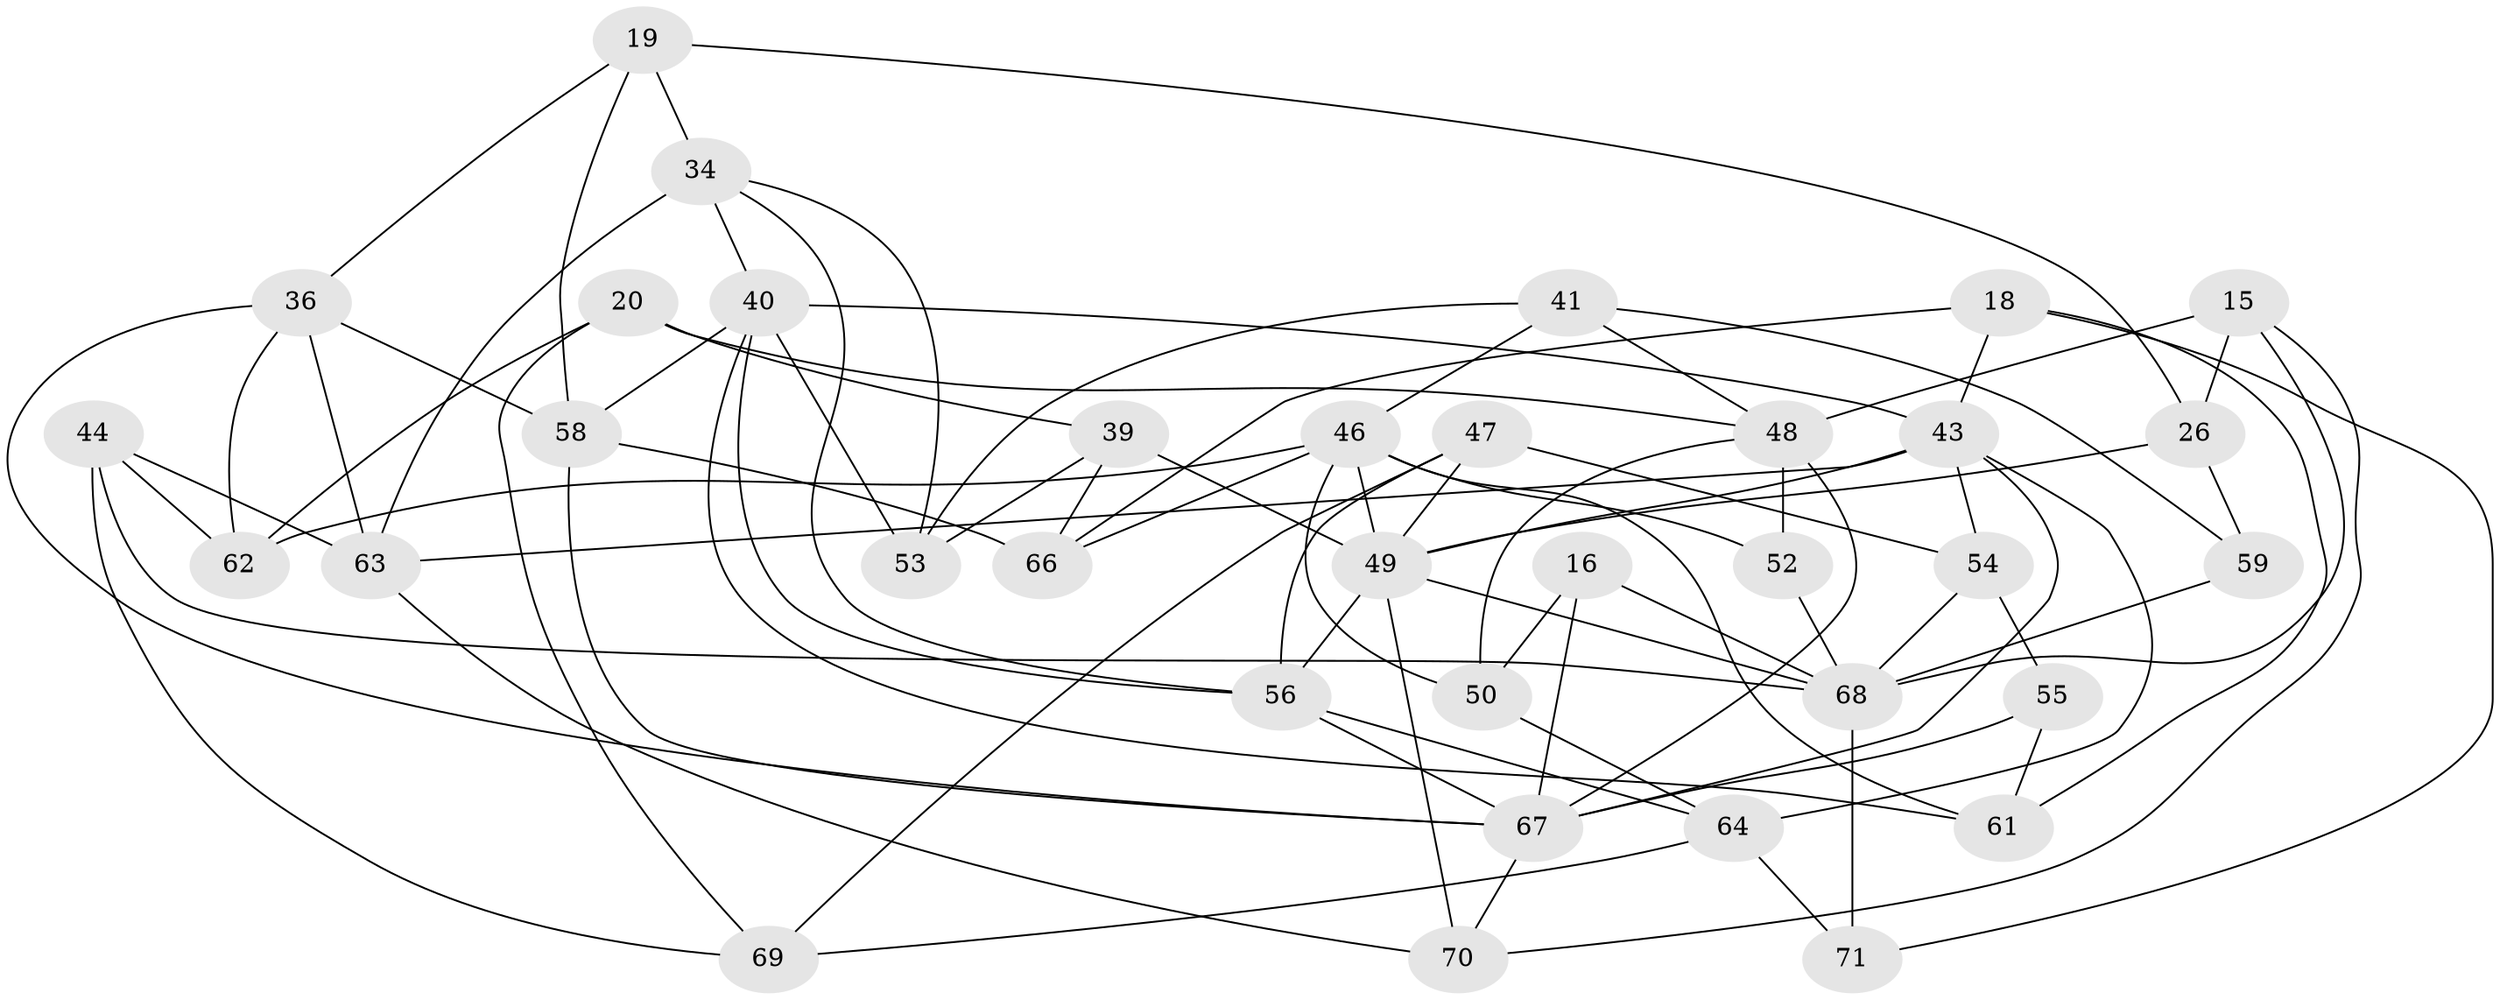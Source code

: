 // original degree distribution, {4: 1.0}
// Generated by graph-tools (version 1.1) at 2025/56/03/09/25 04:56:35]
// undirected, 35 vertices, 82 edges
graph export_dot {
graph [start="1"]
  node [color=gray90,style=filled];
  15;
  16 [super="+6"];
  18;
  19;
  20;
  26;
  34 [super="+9"];
  36 [super="+22"];
  39;
  40 [super="+33+21"];
  41 [super="+27"];
  43 [super="+29+28"];
  44;
  46 [super="+3+13"];
  47;
  48 [super="+38+37"];
  49 [super="+25"];
  50;
  52;
  53;
  54;
  55;
  56 [super="+42"];
  58 [super="+32"];
  59;
  61;
  62;
  63 [super="+31+51"];
  64 [super="+60"];
  66;
  67 [super="+5+17+65"];
  68 [super="+11+45"];
  69;
  70 [super="+35"];
  71;
  15 -- 48;
  15 -- 26;
  15 -- 68;
  15 -- 70;
  16 -- 50;
  16 -- 67 [weight=2];
  16 -- 68 [weight=3];
  18 -- 66;
  18 -- 71;
  18 -- 61;
  18 -- 43;
  19 -- 34;
  19 -- 36;
  19 -- 26;
  19 -- 58;
  20 -- 62;
  20 -- 69;
  20 -- 39;
  20 -- 48;
  26 -- 59;
  26 -- 49;
  34 -- 53;
  34 -- 56;
  34 -- 63 [weight=2];
  34 -- 40;
  36 -- 62;
  36 -- 63 [weight=2];
  36 -- 58;
  36 -- 67;
  39 -- 66;
  39 -- 53;
  39 -- 49;
  40 -- 56 [weight=2];
  40 -- 53;
  40 -- 58 [weight=2];
  40 -- 43 [weight=3];
  40 -- 61;
  41 -- 59 [weight=2];
  41 -- 53;
  41 -- 46 [weight=2];
  41 -- 48;
  43 -- 63 [weight=2];
  43 -- 64 [weight=2];
  43 -- 67 [weight=2];
  43 -- 54;
  43 -- 49;
  44 -- 62;
  44 -- 69;
  44 -- 68;
  44 -- 63;
  46 -- 61;
  46 -- 62;
  46 -- 52;
  46 -- 50;
  46 -- 66;
  46 -- 49;
  47 -- 69;
  47 -- 54;
  47 -- 56;
  47 -- 49;
  48 -- 52 [weight=2];
  48 -- 50;
  48 -- 67 [weight=2];
  49 -- 56;
  49 -- 68 [weight=2];
  49 -- 70 [weight=2];
  50 -- 64;
  52 -- 68;
  54 -- 55;
  54 -- 68;
  55 -- 67 [weight=2];
  55 -- 61;
  56 -- 67 [weight=4];
  56 -- 64;
  58 -- 66;
  58 -- 67;
  59 -- 68;
  63 -- 70;
  64 -- 71;
  64 -- 69;
  67 -- 70 [weight=2];
  68 -- 71 [weight=2];
}
